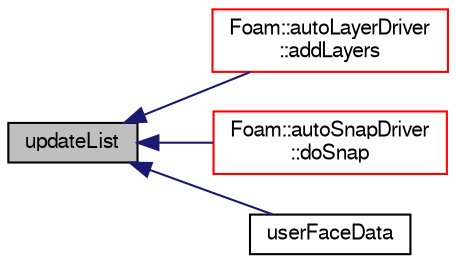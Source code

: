 digraph "updateList"
{
  bgcolor="transparent";
  edge [fontname="FreeSans",fontsize="10",labelfontname="FreeSans",labelfontsize="10"];
  node [fontname="FreeSans",fontsize="10",shape=record];
  rankdir="LR";
  Node12560 [label="updateList",height=0.2,width=0.4,color="black", fillcolor="grey75", style="filled", fontcolor="black"];
  Node12560 -> Node12561 [dir="back",color="midnightblue",fontsize="10",style="solid",fontname="FreeSans"];
  Node12561 [label="Foam::autoLayerDriver\l::addLayers",height=0.2,width=0.4,color="red",URL="$a24610.html#a2654851d1ffedc26e8ff1424f7097ba6",tooltip="Add cell layers. "];
  Node12560 -> Node12564 [dir="back",color="midnightblue",fontsize="10",style="solid",fontname="FreeSans"];
  Node12564 [label="Foam::autoSnapDriver\l::doSnap",height=0.2,width=0.4,color="red",URL="$a24622.html#adf0870a8be4483ecdb73b26b20d027ee"];
  Node12560 -> Node12576 [dir="back",color="midnightblue",fontsize="10",style="solid",fontname="FreeSans"];
  Node12576 [label="userFaceData",height=0.2,width=0.4,color="black",URL="$a24662.html#a2cb6efa4184bedfbed60b069881c26a3"];
}
